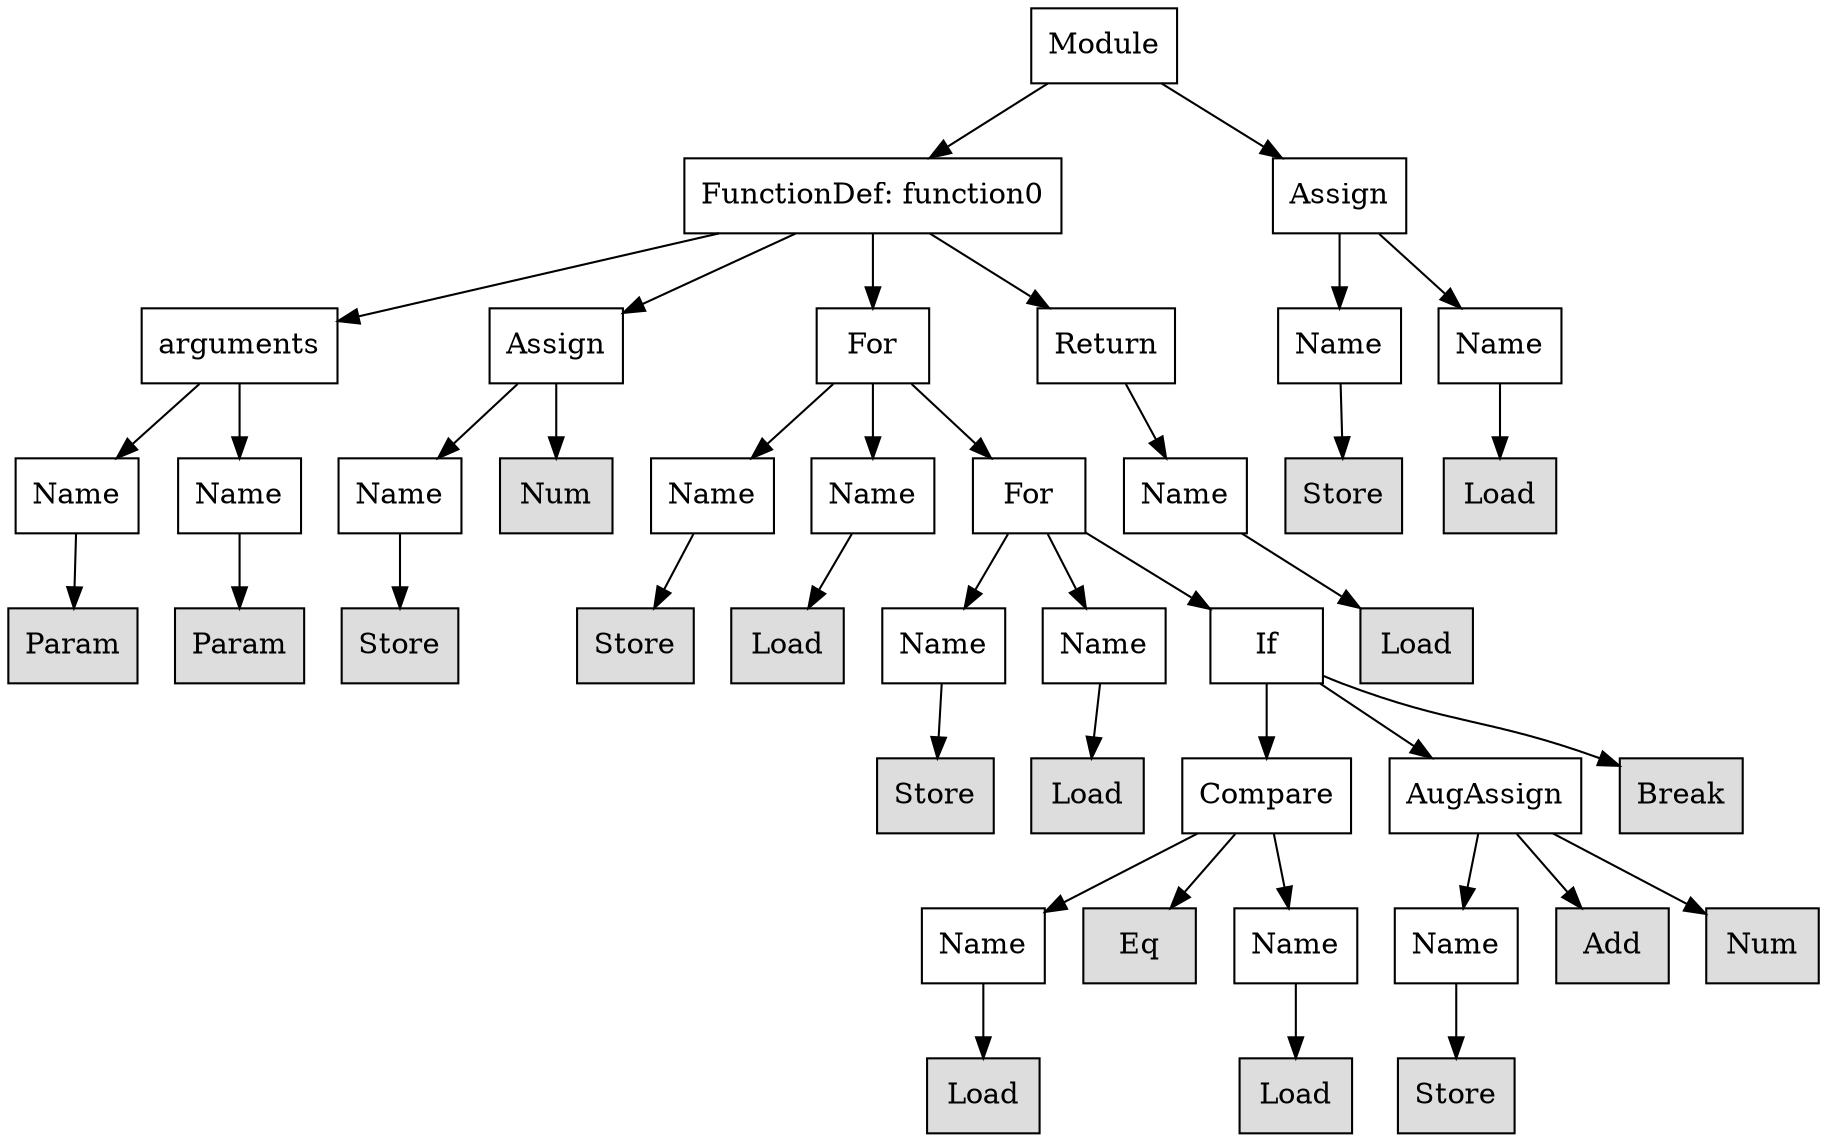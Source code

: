 digraph G {
n0 [shape=rect, label="Module"];
n1 [shape=rect, label="FunctionDef: function0"];
n2 [shape=rect, label="Assign"];
n3 [shape=rect, label="arguments"];
n4 [shape=rect, label="Assign"];
n5 [shape=rect, label="For"];
n6 [shape=rect, label="Return"];
n7 [shape=rect, label="Name"];
n8 [shape=rect, label="Name"];
n9 [shape=rect, label="Name"];
n10 [shape=rect, label="Name"];
n11 [shape=rect, label="Name"];
n12 [shape=rect, label="Num" style="filled" fillcolor="#dddddd"];
n13 [shape=rect, label="Name"];
n14 [shape=rect, label="Name"];
n15 [shape=rect, label="For"];
n16 [shape=rect, label="Name"];
n17 [shape=rect, label="Store" style="filled" fillcolor="#dddddd"];
n18 [shape=rect, label="Load" style="filled" fillcolor="#dddddd"];
n19 [shape=rect, label="Param" style="filled" fillcolor="#dddddd"];
n20 [shape=rect, label="Param" style="filled" fillcolor="#dddddd"];
n21 [shape=rect, label="Store" style="filled" fillcolor="#dddddd"];
n22 [shape=rect, label="Store" style="filled" fillcolor="#dddddd"];
n23 [shape=rect, label="Load" style="filled" fillcolor="#dddddd"];
n24 [shape=rect, label="Name"];
n25 [shape=rect, label="Name"];
n26 [shape=rect, label="If"];
n27 [shape=rect, label="Load" style="filled" fillcolor="#dddddd"];
n28 [shape=rect, label="Store" style="filled" fillcolor="#dddddd"];
n29 [shape=rect, label="Load" style="filled" fillcolor="#dddddd"];
n30 [shape=rect, label="Compare"];
n31 [shape=rect, label="AugAssign"];
n32 [shape=rect, label="Break" style="filled" fillcolor="#dddddd"];
n33 [shape=rect, label="Name"];
n34 [shape=rect, label="Eq" style="filled" fillcolor="#dddddd"];
n35 [shape=rect, label="Name"];
n36 [shape=rect, label="Name"];
n37 [shape=rect, label="Add" style="filled" fillcolor="#dddddd"];
n38 [shape=rect, label="Num" style="filled" fillcolor="#dddddd"];
n39 [shape=rect, label="Load" style="filled" fillcolor="#dddddd"];
n40 [shape=rect, label="Load" style="filled" fillcolor="#dddddd"];
n41 [shape=rect, label="Store" style="filled" fillcolor="#dddddd"];
n0 -> n1;
n0 -> n2;
n1 -> n3;
n1 -> n4;
n1 -> n5;
n1 -> n6;
n2 -> n7;
n2 -> n8;
n3 -> n9;
n3 -> n10;
n4 -> n11;
n4 -> n12;
n5 -> n13;
n5 -> n14;
n5 -> n15;
n6 -> n16;
n7 -> n17;
n8 -> n18;
n9 -> n19;
n10 -> n20;
n11 -> n21;
n13 -> n22;
n14 -> n23;
n15 -> n24;
n15 -> n25;
n15 -> n26;
n16 -> n27;
n24 -> n28;
n25 -> n29;
n26 -> n30;
n26 -> n31;
n26 -> n32;
n30 -> n33;
n30 -> n34;
n30 -> n35;
n31 -> n36;
n31 -> n37;
n31 -> n38;
n33 -> n39;
n35 -> n40;
n36 -> n41;
}
